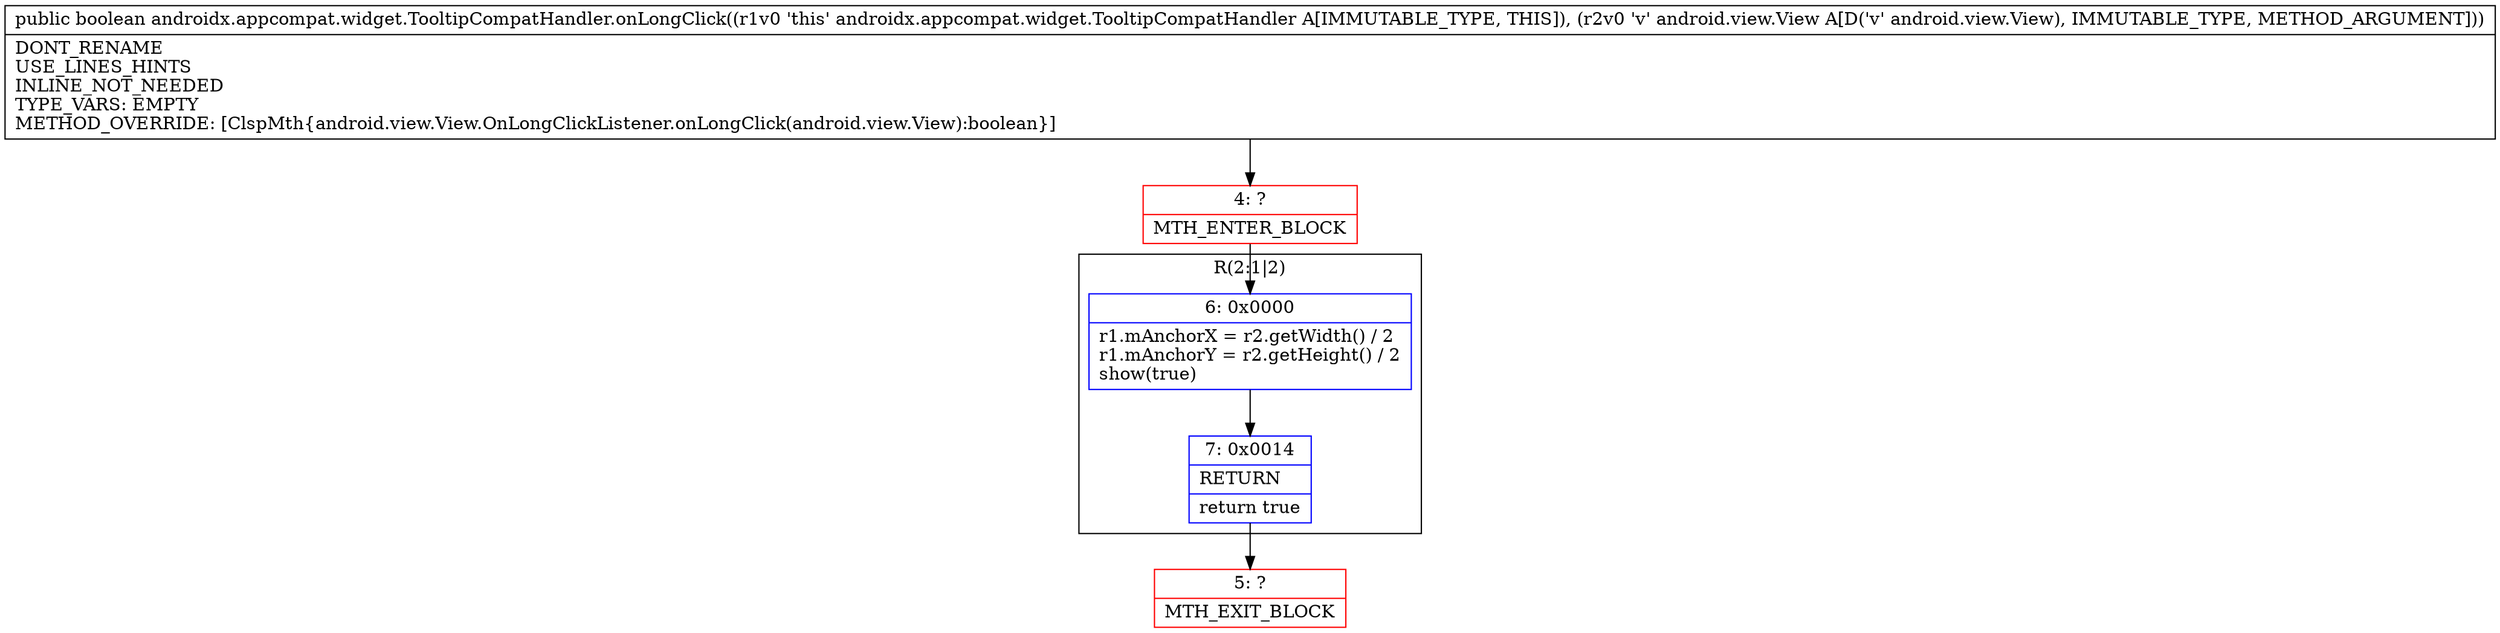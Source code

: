 digraph "CFG forandroidx.appcompat.widget.TooltipCompatHandler.onLongClick(Landroid\/view\/View;)Z" {
subgraph cluster_Region_541791963 {
label = "R(2:1|2)";
node [shape=record,color=blue];
Node_6 [shape=record,label="{6\:\ 0x0000|r1.mAnchorX = r2.getWidth() \/ 2\lr1.mAnchorY = r2.getHeight() \/ 2\lshow(true)\l}"];
Node_7 [shape=record,label="{7\:\ 0x0014|RETURN\l|return true\l}"];
}
Node_4 [shape=record,color=red,label="{4\:\ ?|MTH_ENTER_BLOCK\l}"];
Node_5 [shape=record,color=red,label="{5\:\ ?|MTH_EXIT_BLOCK\l}"];
MethodNode[shape=record,label="{public boolean androidx.appcompat.widget.TooltipCompatHandler.onLongClick((r1v0 'this' androidx.appcompat.widget.TooltipCompatHandler A[IMMUTABLE_TYPE, THIS]), (r2v0 'v' android.view.View A[D('v' android.view.View), IMMUTABLE_TYPE, METHOD_ARGUMENT]))  | DONT_RENAME\lUSE_LINES_HINTS\lINLINE_NOT_NEEDED\lTYPE_VARS: EMPTY\lMETHOD_OVERRIDE: [ClspMth\{android.view.View.OnLongClickListener.onLongClick(android.view.View):boolean\}]\l}"];
MethodNode -> Node_4;Node_6 -> Node_7;
Node_7 -> Node_5;
Node_4 -> Node_6;
}

